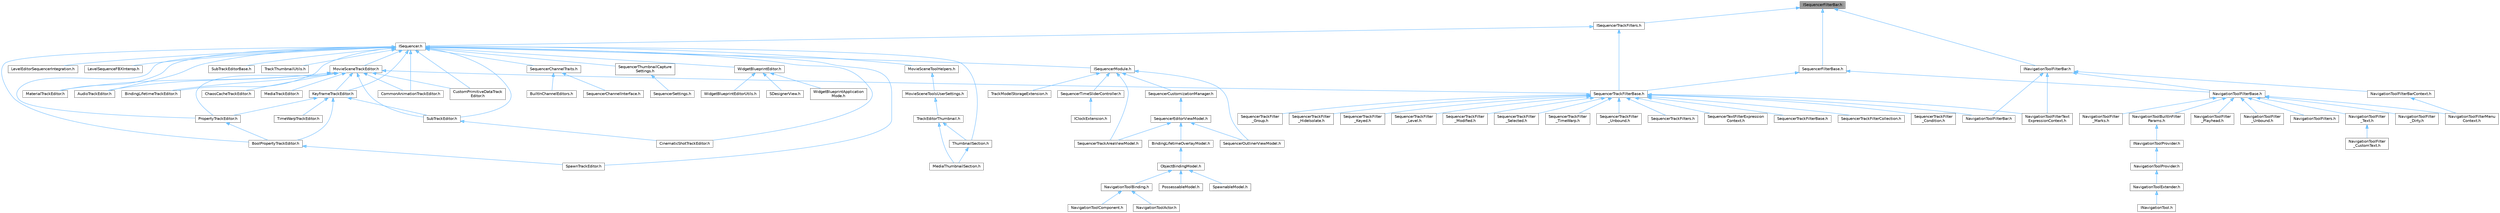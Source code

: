 digraph "ISequencerFilterBar.h"
{
 // INTERACTIVE_SVG=YES
 // LATEX_PDF_SIZE
  bgcolor="transparent";
  edge [fontname=Helvetica,fontsize=10,labelfontname=Helvetica,labelfontsize=10];
  node [fontname=Helvetica,fontsize=10,shape=box,height=0.2,width=0.4];
  Node1 [id="Node000001",label="ISequencerFilterBar.h",height=0.2,width=0.4,color="gray40", fillcolor="grey60", style="filled", fontcolor="black",tooltip=" "];
  Node1 -> Node2 [id="edge1_Node000001_Node000002",dir="back",color="steelblue1",style="solid",tooltip=" "];
  Node2 [id="Node000002",label="INavigationToolFilterBar.h",height=0.2,width=0.4,color="grey40", fillcolor="white", style="filled",URL="$d1/d89/INavigationToolFilterBar_8h.html",tooltip=" "];
  Node2 -> Node3 [id="edge2_Node000002_Node000003",dir="back",color="steelblue1",style="solid",tooltip=" "];
  Node3 [id="Node000003",label="NavigationToolFilterBar.h",height=0.2,width=0.4,color="grey40", fillcolor="white", style="filled",URL="$df/d14/NavigationToolFilterBar_8h.html",tooltip=" "];
  Node2 -> Node4 [id="edge3_Node000002_Node000004",dir="back",color="steelblue1",style="solid",tooltip=" "];
  Node4 [id="Node000004",label="NavigationToolFilterBarContext.h",height=0.2,width=0.4,color="grey40", fillcolor="white", style="filled",URL="$d9/d49/NavigationToolFilterBarContext_8h.html",tooltip=" "];
  Node4 -> Node5 [id="edge4_Node000004_Node000005",dir="back",color="steelblue1",style="solid",tooltip=" "];
  Node5 [id="Node000005",label="NavigationToolFilterMenu\lContext.h",height=0.2,width=0.4,color="grey40", fillcolor="white", style="filled",URL="$d3/d52/NavigationToolFilterMenuContext_8h.html",tooltip=" "];
  Node2 -> Node6 [id="edge5_Node000002_Node000006",dir="back",color="steelblue1",style="solid",tooltip=" "];
  Node6 [id="Node000006",label="NavigationToolFilterBase.h",height=0.2,width=0.4,color="grey40", fillcolor="white", style="filled",URL="$d6/d34/NavigationToolFilterBase_8h.html",tooltip=" "];
  Node6 -> Node7 [id="edge6_Node000006_Node000007",dir="back",color="steelblue1",style="solid",tooltip=" "];
  Node7 [id="Node000007",label="NavigationToolBuiltInFilter\lParams.h",height=0.2,width=0.4,color="grey40", fillcolor="white", style="filled",URL="$da/d7f/NavigationToolBuiltInFilterParams_8h.html",tooltip=" "];
  Node7 -> Node8 [id="edge7_Node000007_Node000008",dir="back",color="steelblue1",style="solid",tooltip=" "];
  Node8 [id="Node000008",label="INavigationToolProvider.h",height=0.2,width=0.4,color="grey40", fillcolor="white", style="filled",URL="$d0/d2b/INavigationToolProvider_8h.html",tooltip=" "];
  Node8 -> Node9 [id="edge8_Node000008_Node000009",dir="back",color="steelblue1",style="solid",tooltip=" "];
  Node9 [id="Node000009",label="NavigationToolProvider.h",height=0.2,width=0.4,color="grey40", fillcolor="white", style="filled",URL="$d9/db0/NavigationToolProvider_8h.html",tooltip=" "];
  Node9 -> Node10 [id="edge9_Node000009_Node000010",dir="back",color="steelblue1",style="solid",tooltip=" "];
  Node10 [id="Node000010",label="NavigationToolExtender.h",height=0.2,width=0.4,color="grey40", fillcolor="white", style="filled",URL="$d6/dbe/NavigationToolExtender_8h.html",tooltip=" "];
  Node10 -> Node11 [id="edge10_Node000010_Node000011",dir="back",color="steelblue1",style="solid",tooltip=" "];
  Node11 [id="Node000011",label="INavigationTool.h",height=0.2,width=0.4,color="grey40", fillcolor="white", style="filled",URL="$df/d66/INavigationTool_8h.html",tooltip=" "];
  Node6 -> Node5 [id="edge11_Node000006_Node000005",dir="back",color="steelblue1",style="solid",tooltip=" "];
  Node6 -> Node12 [id="edge12_Node000006_Node000012",dir="back",color="steelblue1",style="solid",tooltip=" "];
  Node12 [id="Node000012",label="NavigationToolFilter\l_Dirty.h",height=0.2,width=0.4,color="grey40", fillcolor="white", style="filled",URL="$d9/df7/NavigationToolFilter__Dirty_8h.html",tooltip=" "];
  Node6 -> Node13 [id="edge13_Node000006_Node000013",dir="back",color="steelblue1",style="solid",tooltip=" "];
  Node13 [id="Node000013",label="NavigationToolFilter\l_Marks.h",height=0.2,width=0.4,color="grey40", fillcolor="white", style="filled",URL="$db/d15/NavigationToolFilter__Marks_8h.html",tooltip=" "];
  Node6 -> Node14 [id="edge14_Node000006_Node000014",dir="back",color="steelblue1",style="solid",tooltip=" "];
  Node14 [id="Node000014",label="NavigationToolFilter\l_Playhead.h",height=0.2,width=0.4,color="grey40", fillcolor="white", style="filled",URL="$df/da2/NavigationToolFilter__Playhead_8h.html",tooltip=" "];
  Node6 -> Node15 [id="edge15_Node000006_Node000015",dir="back",color="steelblue1",style="solid",tooltip=" "];
  Node15 [id="Node000015",label="NavigationToolFilter\l_Text.h",height=0.2,width=0.4,color="grey40", fillcolor="white", style="filled",URL="$d2/db8/NavigationToolFilter__Text_8h.html",tooltip=" "];
  Node15 -> Node16 [id="edge16_Node000015_Node000016",dir="back",color="steelblue1",style="solid",tooltip=" "];
  Node16 [id="Node000016",label="NavigationToolFilter\l_CustomText.h",height=0.2,width=0.4,color="grey40", fillcolor="white", style="filled",URL="$d5/d4b/NavigationToolFilter__CustomText_8h.html",tooltip=" "];
  Node6 -> Node17 [id="edge17_Node000006_Node000017",dir="back",color="steelblue1",style="solid",tooltip=" "];
  Node17 [id="Node000017",label="NavigationToolFilter\l_Unbound.h",height=0.2,width=0.4,color="grey40", fillcolor="white", style="filled",URL="$df/da4/NavigationToolFilter__Unbound_8h.html",tooltip=" "];
  Node6 -> Node18 [id="edge18_Node000006_Node000018",dir="back",color="steelblue1",style="solid",tooltip=" "];
  Node18 [id="Node000018",label="NavigationToolFilters.h",height=0.2,width=0.4,color="grey40", fillcolor="white", style="filled",URL="$db/dbd/NavigationToolFilters_8h.html",tooltip=" "];
  Node2 -> Node19 [id="edge19_Node000002_Node000019",dir="back",color="steelblue1",style="solid",tooltip=" "];
  Node19 [id="Node000019",label="NavigationToolFilterText\lExpressionContext.h",height=0.2,width=0.4,color="grey40", fillcolor="white", style="filled",URL="$d8/dd2/NavigationToolFilterTextExpressionContext_8h.html",tooltip=" "];
  Node1 -> Node20 [id="edge20_Node000001_Node000020",dir="back",color="steelblue1",style="solid",tooltip=" "];
  Node20 [id="Node000020",label="ISequencerTrackFilters.h",height=0.2,width=0.4,color="grey40", fillcolor="white", style="filled",URL="$d0/d06/ISequencerTrackFilters_8h.html",tooltip=" "];
  Node20 -> Node21 [id="edge21_Node000020_Node000021",dir="back",color="steelblue1",style="solid",tooltip=" "];
  Node21 [id="Node000021",label="ISequencer.h",height=0.2,width=0.4,color="grey40", fillcolor="white", style="filled",URL="$d7/d1d/ISequencer_8h.html",tooltip=" "];
  Node21 -> Node22 [id="edge22_Node000021_Node000022",dir="back",color="steelblue1",style="solid",tooltip=" "];
  Node22 [id="Node000022",label="AudioTrackEditor.h",height=0.2,width=0.4,color="grey40", fillcolor="white", style="filled",URL="$dd/d96/AudioTrackEditor_8h.html",tooltip=" "];
  Node21 -> Node23 [id="edge23_Node000021_Node000023",dir="back",color="steelblue1",style="solid",tooltip=" "];
  Node23 [id="Node000023",label="BindingLifetimeTrackEditor.h",height=0.2,width=0.4,color="grey40", fillcolor="white", style="filled",URL="$db/d3c/BindingLifetimeTrackEditor_8h.html",tooltip=" "];
  Node21 -> Node24 [id="edge24_Node000021_Node000024",dir="back",color="steelblue1",style="solid",tooltip=" "];
  Node24 [id="Node000024",label="BoolPropertyTrackEditor.h",height=0.2,width=0.4,color="grey40", fillcolor="white", style="filled",URL="$db/d07/BoolPropertyTrackEditor_8h.html",tooltip=" "];
  Node24 -> Node25 [id="edge25_Node000024_Node000025",dir="back",color="steelblue1",style="solid",tooltip=" "];
  Node25 [id="Node000025",label="SpawnTrackEditor.h",height=0.2,width=0.4,color="grey40", fillcolor="white", style="filled",URL="$d5/dac/SpawnTrackEditor_8h.html",tooltip=" "];
  Node21 -> Node26 [id="edge26_Node000021_Node000026",dir="back",color="steelblue1",style="solid",tooltip=" "];
  Node26 [id="Node000026",label="CinematicShotTrackEditor.h",height=0.2,width=0.4,color="grey40", fillcolor="white", style="filled",URL="$d3/d0c/CinematicShotTrackEditor_8h.html",tooltip=" "];
  Node21 -> Node27 [id="edge27_Node000021_Node000027",dir="back",color="steelblue1",style="solid",tooltip=" "];
  Node27 [id="Node000027",label="CommonAnimationTrackEditor.h",height=0.2,width=0.4,color="grey40", fillcolor="white", style="filled",URL="$d9/d6e/CommonAnimationTrackEditor_8h.html",tooltip=" "];
  Node21 -> Node28 [id="edge28_Node000021_Node000028",dir="back",color="steelblue1",style="solid",tooltip=" "];
  Node28 [id="Node000028",label="CustomPrimitiveDataTrack\lEditor.h",height=0.2,width=0.4,color="grey40", fillcolor="white", style="filled",URL="$dc/d8f/CustomPrimitiveDataTrackEditor_8h.html",tooltip=" "];
  Node21 -> Node29 [id="edge29_Node000021_Node000029",dir="back",color="steelblue1",style="solid",tooltip=" "];
  Node29 [id="Node000029",label="ISequencerModule.h",height=0.2,width=0.4,color="grey40", fillcolor="white", style="filled",URL="$d7/d3b/ISequencerModule_8h.html",tooltip=" "];
  Node29 -> Node30 [id="edge30_Node000029_Node000030",dir="back",color="steelblue1",style="solid",tooltip=" "];
  Node30 [id="Node000030",label="SequencerCustomizationManager.h",height=0.2,width=0.4,color="grey40", fillcolor="white", style="filled",URL="$dd/dea/SequencerCustomizationManager_8h.html",tooltip=" "];
  Node30 -> Node31 [id="edge31_Node000030_Node000031",dir="back",color="steelblue1",style="solid",tooltip=" "];
  Node31 [id="Node000031",label="SequencerEditorViewModel.h",height=0.2,width=0.4,color="grey40", fillcolor="white", style="filled",URL="$da/d57/SequencerEditorViewModel_8h.html",tooltip=" "];
  Node31 -> Node32 [id="edge32_Node000031_Node000032",dir="back",color="steelblue1",style="solid",tooltip=" "];
  Node32 [id="Node000032",label="BindingLifetimeOverlayModel.h",height=0.2,width=0.4,color="grey40", fillcolor="white", style="filled",URL="$d2/d69/BindingLifetimeOverlayModel_8h.html",tooltip=" "];
  Node32 -> Node33 [id="edge33_Node000032_Node000033",dir="back",color="steelblue1",style="solid",tooltip=" "];
  Node33 [id="Node000033",label="ObjectBindingModel.h",height=0.2,width=0.4,color="grey40", fillcolor="white", style="filled",URL="$de/dbc/ObjectBindingModel_8h.html",tooltip=" "];
  Node33 -> Node34 [id="edge34_Node000033_Node000034",dir="back",color="steelblue1",style="solid",tooltip=" "];
  Node34 [id="Node000034",label="NavigationToolBinding.h",height=0.2,width=0.4,color="grey40", fillcolor="white", style="filled",URL="$d0/db5/NavigationToolBinding_8h.html",tooltip=" "];
  Node34 -> Node35 [id="edge35_Node000034_Node000035",dir="back",color="steelblue1",style="solid",tooltip=" "];
  Node35 [id="Node000035",label="NavigationToolActor.h",height=0.2,width=0.4,color="grey40", fillcolor="white", style="filled",URL="$d6/da8/NavigationToolActor_8h.html",tooltip=" "];
  Node34 -> Node36 [id="edge36_Node000034_Node000036",dir="back",color="steelblue1",style="solid",tooltip=" "];
  Node36 [id="Node000036",label="NavigationToolComponent.h",height=0.2,width=0.4,color="grey40", fillcolor="white", style="filled",URL="$d7/dfc/NavigationToolComponent_8h.html",tooltip=" "];
  Node33 -> Node37 [id="edge37_Node000033_Node000037",dir="back",color="steelblue1",style="solid",tooltip=" "];
  Node37 [id="Node000037",label="PossessableModel.h",height=0.2,width=0.4,color="grey40", fillcolor="white", style="filled",URL="$d5/d01/PossessableModel_8h.html",tooltip=" "];
  Node33 -> Node38 [id="edge38_Node000033_Node000038",dir="back",color="steelblue1",style="solid",tooltip=" "];
  Node38 [id="Node000038",label="SpawnableModel.h",height=0.2,width=0.4,color="grey40", fillcolor="white", style="filled",URL="$d0/dd5/SpawnableModel_8h.html",tooltip=" "];
  Node31 -> Node39 [id="edge39_Node000031_Node000039",dir="back",color="steelblue1",style="solid",tooltip=" "];
  Node39 [id="Node000039",label="SequencerOutlinerViewModel.h",height=0.2,width=0.4,color="grey40", fillcolor="white", style="filled",URL="$da/d12/SequencerOutlinerViewModel_8h.html",tooltip=" "];
  Node31 -> Node40 [id="edge40_Node000031_Node000040",dir="back",color="steelblue1",style="solid",tooltip=" "];
  Node40 [id="Node000040",label="SequencerTrackAreaViewModel.h",height=0.2,width=0.4,color="grey40", fillcolor="white", style="filled",URL="$d9/dd2/SequencerTrackAreaViewModel_8h.html",tooltip=" "];
  Node29 -> Node39 [id="edge41_Node000029_Node000039",dir="back",color="steelblue1",style="solid",tooltip=" "];
  Node29 -> Node41 [id="edge42_Node000029_Node000041",dir="back",color="steelblue1",style="solid",tooltip=" "];
  Node41 [id="Node000041",label="SequencerTimeSliderController.h",height=0.2,width=0.4,color="grey40", fillcolor="white", style="filled",URL="$d3/d54/SequencerTimeSliderController_8h.html",tooltip=" "];
  Node41 -> Node42 [id="edge43_Node000041_Node000042",dir="back",color="steelblue1",style="solid",tooltip=" "];
  Node42 [id="Node000042",label="IClockExtension.h",height=0.2,width=0.4,color="grey40", fillcolor="white", style="filled",URL="$d1/d52/IClockExtension_8h.html",tooltip=" "];
  Node29 -> Node40 [id="edge44_Node000029_Node000040",dir="back",color="steelblue1",style="solid",tooltip=" "];
  Node29 -> Node43 [id="edge45_Node000029_Node000043",dir="back",color="steelblue1",style="solid",tooltip=" "];
  Node43 [id="Node000043",label="TrackModelStorageExtension.h",height=0.2,width=0.4,color="grey40", fillcolor="white", style="filled",URL="$d8/d98/TrackModelStorageExtension_8h.html",tooltip=" "];
  Node21 -> Node44 [id="edge46_Node000021_Node000044",dir="back",color="steelblue1",style="solid",tooltip=" "];
  Node44 [id="Node000044",label="KeyframeTrackEditor.h",height=0.2,width=0.4,color="grey40", fillcolor="white", style="filled",URL="$dd/d47/KeyframeTrackEditor_8h.html",tooltip=" "];
  Node44 -> Node24 [id="edge47_Node000044_Node000024",dir="back",color="steelblue1",style="solid",tooltip=" "];
  Node44 -> Node45 [id="edge48_Node000044_Node000045",dir="back",color="steelblue1",style="solid",tooltip=" "];
  Node45 [id="Node000045",label="PropertyTrackEditor.h",height=0.2,width=0.4,color="grey40", fillcolor="white", style="filled",URL="$da/d9a/PropertyTrackEditor_8h.html",tooltip=" "];
  Node45 -> Node24 [id="edge49_Node000045_Node000024",dir="back",color="steelblue1",style="solid",tooltip=" "];
  Node44 -> Node46 [id="edge50_Node000044_Node000046",dir="back",color="steelblue1",style="solid",tooltip=" "];
  Node46 [id="Node000046",label="SubTrackEditor.h",height=0.2,width=0.4,color="grey40", fillcolor="white", style="filled",URL="$d8/d5b/SubTrackEditor_8h.html",tooltip=" "];
  Node46 -> Node26 [id="edge51_Node000046_Node000026",dir="back",color="steelblue1",style="solid",tooltip=" "];
  Node44 -> Node47 [id="edge52_Node000044_Node000047",dir="back",color="steelblue1",style="solid",tooltip=" "];
  Node47 [id="Node000047",label="TimeWarpTrackEditor.h",height=0.2,width=0.4,color="grey40", fillcolor="white", style="filled",URL="$dc/d2e/TimeWarpTrackEditor_8h.html",tooltip=" "];
  Node21 -> Node48 [id="edge53_Node000021_Node000048",dir="back",color="steelblue1",style="solid",tooltip=" "];
  Node48 [id="Node000048",label="LevelEditorSequencerIntegration.h",height=0.2,width=0.4,color="grey40", fillcolor="white", style="filled",URL="$d5/d15/LevelEditorSequencerIntegration_8h.html",tooltip=" "];
  Node21 -> Node49 [id="edge54_Node000021_Node000049",dir="back",color="steelblue1",style="solid",tooltip=" "];
  Node49 [id="Node000049",label="LevelSequenceFBXInterop.h",height=0.2,width=0.4,color="grey40", fillcolor="white", style="filled",URL="$d7/d4f/LevelSequenceFBXInterop_8h.html",tooltip=" "];
  Node21 -> Node50 [id="edge55_Node000021_Node000050",dir="back",color="steelblue1",style="solid",tooltip=" "];
  Node50 [id="Node000050",label="MaterialTrackEditor.h",height=0.2,width=0.4,color="grey40", fillcolor="white", style="filled",URL="$d1/d9f/MaterialTrackEditor_8h.html",tooltip=" "];
  Node21 -> Node51 [id="edge56_Node000021_Node000051",dir="back",color="steelblue1",style="solid",tooltip=" "];
  Node51 [id="Node000051",label="MovieSceneToolHelpers.h",height=0.2,width=0.4,color="grey40", fillcolor="white", style="filled",URL="$d4/d0e/MovieSceneToolHelpers_8h.html",tooltip=" "];
  Node51 -> Node52 [id="edge57_Node000051_Node000052",dir="back",color="steelblue1",style="solid",tooltip=" "];
  Node52 [id="Node000052",label="MovieSceneToolsUserSettings.h",height=0.2,width=0.4,color="grey40", fillcolor="white", style="filled",URL="$d5/dab/MovieSceneToolsUserSettings_8h.html",tooltip=" "];
  Node52 -> Node53 [id="edge58_Node000052_Node000053",dir="back",color="steelblue1",style="solid",tooltip=" "];
  Node53 [id="Node000053",label="TrackEditorThumbnail.h",height=0.2,width=0.4,color="grey40", fillcolor="white", style="filled",URL="$d6/d44/TrackEditorThumbnail_8h.html",tooltip=" "];
  Node53 -> Node54 [id="edge59_Node000053_Node000054",dir="back",color="steelblue1",style="solid",tooltip=" "];
  Node54 [id="Node000054",label="MediaThumbnailSection.h",height=0.2,width=0.4,color="grey40", fillcolor="white", style="filled",URL="$d8/dfe/MediaThumbnailSection_8h.html",tooltip=" "];
  Node53 -> Node55 [id="edge60_Node000053_Node000055",dir="back",color="steelblue1",style="solid",tooltip=" "];
  Node55 [id="Node000055",label="ThumbnailSection.h",height=0.2,width=0.4,color="grey40", fillcolor="white", style="filled",URL="$de/daf/ThumbnailSection_8h.html",tooltip=" "];
  Node55 -> Node54 [id="edge61_Node000055_Node000054",dir="back",color="steelblue1",style="solid",tooltip=" "];
  Node21 -> Node56 [id="edge62_Node000021_Node000056",dir="back",color="steelblue1",style="solid",tooltip=" "];
  Node56 [id="Node000056",label="MovieSceneTrackEditor.h",height=0.2,width=0.4,color="grey40", fillcolor="white", style="filled",URL="$db/d6c/MovieSceneTrackEditor_8h.html",tooltip=" "];
  Node56 -> Node22 [id="edge63_Node000056_Node000022",dir="back",color="steelblue1",style="solid",tooltip=" "];
  Node56 -> Node23 [id="edge64_Node000056_Node000023",dir="back",color="steelblue1",style="solid",tooltip=" "];
  Node56 -> Node57 [id="edge65_Node000056_Node000057",dir="back",color="steelblue1",style="solid",tooltip=" "];
  Node57 [id="Node000057",label="ChaosCacheTrackEditor.h",height=0.2,width=0.4,color="grey40", fillcolor="white", style="filled",URL="$db/d36/ChaosCacheTrackEditor_8h.html",tooltip=" "];
  Node56 -> Node27 [id="edge66_Node000056_Node000027",dir="back",color="steelblue1",style="solid",tooltip=" "];
  Node56 -> Node28 [id="edge67_Node000056_Node000028",dir="back",color="steelblue1",style="solid",tooltip=" "];
  Node56 -> Node44 [id="edge68_Node000056_Node000044",dir="back",color="steelblue1",style="solid",tooltip=" "];
  Node56 -> Node50 [id="edge69_Node000056_Node000050",dir="back",color="steelblue1",style="solid",tooltip=" "];
  Node56 -> Node58 [id="edge70_Node000056_Node000058",dir="back",color="steelblue1",style="solid",tooltip=" "];
  Node58 [id="Node000058",label="MediaTrackEditor.h",height=0.2,width=0.4,color="grey40", fillcolor="white", style="filled",URL="$d0/d41/MediaTrackEditor_8h.html",tooltip=" "];
  Node56 -> Node45 [id="edge71_Node000056_Node000045",dir="back",color="steelblue1",style="solid",tooltip=" "];
  Node56 -> Node59 [id="edge72_Node000056_Node000059",dir="back",color="steelblue1",style="solid",tooltip=" "];
  Node59 [id="Node000059",label="SequencerTrackFilterBase.h",height=0.2,width=0.4,color="grey40", fillcolor="white", style="filled",URL="$d8/def/Filters_2SequencerTrackFilterBase_8h.html",tooltip=" "];
  Node59 -> Node3 [id="edge73_Node000059_Node000003",dir="back",color="steelblue1",style="solid",tooltip=" "];
  Node59 -> Node19 [id="edge74_Node000059_Node000019",dir="back",color="steelblue1",style="solid",tooltip=" "];
  Node59 -> Node60 [id="edge75_Node000059_Node000060",dir="back",color="steelblue1",style="solid",tooltip=" "];
  Node60 [id="Node000060",label="SequencerTextFilterExpression\lContext.h",height=0.2,width=0.4,color="grey40", fillcolor="white", style="filled",URL="$d0/d9f/SequencerTextFilterExpressionContext_8h.html",tooltip=" "];
  Node59 -> Node61 [id="edge76_Node000059_Node000061",dir="back",color="steelblue1",style="solid",tooltip=" "];
  Node61 [id="Node000061",label="SequencerTrackFilterBase.h",height=0.2,width=0.4,color="grey40", fillcolor="white", style="filled",URL="$d8/d4d/SequencerTrackFilterBase_8h.html",tooltip=" "];
  Node59 -> Node62 [id="edge77_Node000059_Node000062",dir="back",color="steelblue1",style="solid",tooltip=" "];
  Node62 [id="Node000062",label="SequencerTrackFilterCollection.h",height=0.2,width=0.4,color="grey40", fillcolor="white", style="filled",URL="$d8/de2/SequencerTrackFilterCollection_8h.html",tooltip=" "];
  Node59 -> Node63 [id="edge78_Node000059_Node000063",dir="back",color="steelblue1",style="solid",tooltip=" "];
  Node63 [id="Node000063",label="SequencerTrackFilter\l_Condition.h",height=0.2,width=0.4,color="grey40", fillcolor="white", style="filled",URL="$df/d17/SequencerTrackFilter__Condition_8h.html",tooltip=" "];
  Node59 -> Node64 [id="edge79_Node000059_Node000064",dir="back",color="steelblue1",style="solid",tooltip=" "];
  Node64 [id="Node000064",label="SequencerTrackFilter\l_Group.h",height=0.2,width=0.4,color="grey40", fillcolor="white", style="filled",URL="$da/dea/SequencerTrackFilter__Group_8h.html",tooltip=" "];
  Node59 -> Node65 [id="edge80_Node000059_Node000065",dir="back",color="steelblue1",style="solid",tooltip=" "];
  Node65 [id="Node000065",label="SequencerTrackFilter\l_HideIsolate.h",height=0.2,width=0.4,color="grey40", fillcolor="white", style="filled",URL="$d3/d55/SequencerTrackFilter__HideIsolate_8h.html",tooltip=" "];
  Node59 -> Node66 [id="edge81_Node000059_Node000066",dir="back",color="steelblue1",style="solid",tooltip=" "];
  Node66 [id="Node000066",label="SequencerTrackFilter\l_Keyed.h",height=0.2,width=0.4,color="grey40", fillcolor="white", style="filled",URL="$d4/d2d/SequencerTrackFilter__Keyed_8h.html",tooltip=" "];
  Node59 -> Node67 [id="edge82_Node000059_Node000067",dir="back",color="steelblue1",style="solid",tooltip=" "];
  Node67 [id="Node000067",label="SequencerTrackFilter\l_Level.h",height=0.2,width=0.4,color="grey40", fillcolor="white", style="filled",URL="$d2/d6c/SequencerTrackFilter__Level_8h.html",tooltip=" "];
  Node59 -> Node68 [id="edge83_Node000059_Node000068",dir="back",color="steelblue1",style="solid",tooltip=" "];
  Node68 [id="Node000068",label="SequencerTrackFilter\l_Modified.h",height=0.2,width=0.4,color="grey40", fillcolor="white", style="filled",URL="$d0/dd9/SequencerTrackFilter__Modified_8h.html",tooltip=" "];
  Node59 -> Node69 [id="edge84_Node000059_Node000069",dir="back",color="steelblue1",style="solid",tooltip=" "];
  Node69 [id="Node000069",label="SequencerTrackFilter\l_Selected.h",height=0.2,width=0.4,color="grey40", fillcolor="white", style="filled",URL="$dc/d54/SequencerTrackFilter__Selected_8h.html",tooltip=" "];
  Node59 -> Node70 [id="edge85_Node000059_Node000070",dir="back",color="steelblue1",style="solid",tooltip=" "];
  Node70 [id="Node000070",label="SequencerTrackFilter\l_TimeWarp.h",height=0.2,width=0.4,color="grey40", fillcolor="white", style="filled",URL="$d6/dd0/SequencerTrackFilter__TimeWarp_8h.html",tooltip=" "];
  Node59 -> Node71 [id="edge86_Node000059_Node000071",dir="back",color="steelblue1",style="solid",tooltip=" "];
  Node71 [id="Node000071",label="SequencerTrackFilter\l_Unbound.h",height=0.2,width=0.4,color="grey40", fillcolor="white", style="filled",URL="$d0/dd1/SequencerTrackFilter__Unbound_8h.html",tooltip=" "];
  Node59 -> Node72 [id="edge87_Node000059_Node000072",dir="back",color="steelblue1",style="solid",tooltip=" "];
  Node72 [id="Node000072",label="SequencerTrackFilters.h",height=0.2,width=0.4,color="grey40", fillcolor="white", style="filled",URL="$df/d72/SequencerTrackFilters_8h.html",tooltip=" "];
  Node56 -> Node46 [id="edge88_Node000056_Node000046",dir="back",color="steelblue1",style="solid",tooltip=" "];
  Node21 -> Node45 [id="edge89_Node000021_Node000045",dir="back",color="steelblue1",style="solid",tooltip=" "];
  Node21 -> Node73 [id="edge90_Node000021_Node000073",dir="back",color="steelblue1",style="solid",tooltip=" "];
  Node73 [id="Node000073",label="SequencerChannelTraits.h",height=0.2,width=0.4,color="grey40", fillcolor="white", style="filled",URL="$d6/db9/SequencerChannelTraits_8h.html",tooltip=" "];
  Node73 -> Node74 [id="edge91_Node000073_Node000074",dir="back",color="steelblue1",style="solid",tooltip=" "];
  Node74 [id="Node000074",label="BuiltInChannelEditors.h",height=0.2,width=0.4,color="grey40", fillcolor="white", style="filled",URL="$df/daf/BuiltInChannelEditors_8h.html",tooltip=" "];
  Node73 -> Node75 [id="edge92_Node000073_Node000075",dir="back",color="steelblue1",style="solid",tooltip=" "];
  Node75 [id="Node000075",label="SequencerChannelInterface.h",height=0.2,width=0.4,color="grey40", fillcolor="white", style="filled",URL="$da/d51/SequencerChannelInterface_8h.html",tooltip=" "];
  Node21 -> Node76 [id="edge93_Node000021_Node000076",dir="back",color="steelblue1",style="solid",tooltip=" "];
  Node76 [id="Node000076",label="SequencerThumbnailCapture\lSettings.h",height=0.2,width=0.4,color="grey40", fillcolor="white", style="filled",URL="$de/d05/SequencerThumbnailCaptureSettings_8h.html",tooltip=" "];
  Node76 -> Node77 [id="edge94_Node000076_Node000077",dir="back",color="steelblue1",style="solid",tooltip=" "];
  Node77 [id="Node000077",label="SequencerSettings.h",height=0.2,width=0.4,color="grey40", fillcolor="white", style="filled",URL="$d1/d46/SequencerSettings_8h.html",tooltip=" "];
  Node21 -> Node25 [id="edge95_Node000021_Node000025",dir="back",color="steelblue1",style="solid",tooltip=" "];
  Node21 -> Node46 [id="edge96_Node000021_Node000046",dir="back",color="steelblue1",style="solid",tooltip=" "];
  Node21 -> Node78 [id="edge97_Node000021_Node000078",dir="back",color="steelblue1",style="solid",tooltip=" "];
  Node78 [id="Node000078",label="SubTrackEditorBase.h",height=0.2,width=0.4,color="grey40", fillcolor="white", style="filled",URL="$db/d33/SubTrackEditorBase_8h.html",tooltip=" "];
  Node21 -> Node55 [id="edge98_Node000021_Node000055",dir="back",color="steelblue1",style="solid",tooltip=" "];
  Node21 -> Node79 [id="edge99_Node000021_Node000079",dir="back",color="steelblue1",style="solid",tooltip=" "];
  Node79 [id="Node000079",label="TrackThumbnailUtils.h",height=0.2,width=0.4,color="grey40", fillcolor="white", style="filled",URL="$dc/df4/TrackThumbnailUtils_8h.html",tooltip=" "];
  Node21 -> Node80 [id="edge100_Node000021_Node000080",dir="back",color="steelblue1",style="solid",tooltip=" "];
  Node80 [id="Node000080",label="WidgetBlueprintEditor.h",height=0.2,width=0.4,color="grey40", fillcolor="white", style="filled",URL="$d6/d04/WidgetBlueprintEditor_8h.html",tooltip=" "];
  Node80 -> Node81 [id="edge101_Node000080_Node000081",dir="back",color="steelblue1",style="solid",tooltip=" "];
  Node81 [id="Node000081",label="SDesignerView.h",height=0.2,width=0.4,color="grey40", fillcolor="white", style="filled",URL="$d2/d14/SDesignerView_8h.html",tooltip=" "];
  Node80 -> Node82 [id="edge102_Node000080_Node000082",dir="back",color="steelblue1",style="solid",tooltip=" "];
  Node82 [id="Node000082",label="WidgetBlueprintApplication\lMode.h",height=0.2,width=0.4,color="grey40", fillcolor="white", style="filled",URL="$d3/d40/WidgetBlueprintApplicationMode_8h.html",tooltip=" "];
  Node80 -> Node83 [id="edge103_Node000080_Node000083",dir="back",color="steelblue1",style="solid",tooltip=" "];
  Node83 [id="Node000083",label="WidgetBlueprintEditorUtils.h",height=0.2,width=0.4,color="grey40", fillcolor="white", style="filled",URL="$d9/df7/WidgetBlueprintEditorUtils_8h.html",tooltip=" "];
  Node20 -> Node59 [id="edge104_Node000020_Node000059",dir="back",color="steelblue1",style="solid",tooltip=" "];
  Node1 -> Node84 [id="edge105_Node000001_Node000084",dir="back",color="steelblue1",style="solid",tooltip=" "];
  Node84 [id="Node000084",label="SequencerFilterBase.h",height=0.2,width=0.4,color="grey40", fillcolor="white", style="filled",URL="$d6/d57/SequencerFilterBase_8h.html",tooltip=" "];
  Node84 -> Node6 [id="edge106_Node000084_Node000006",dir="back",color="steelblue1",style="solid",tooltip=" "];
  Node84 -> Node59 [id="edge107_Node000084_Node000059",dir="back",color="steelblue1",style="solid",tooltip=" "];
}
